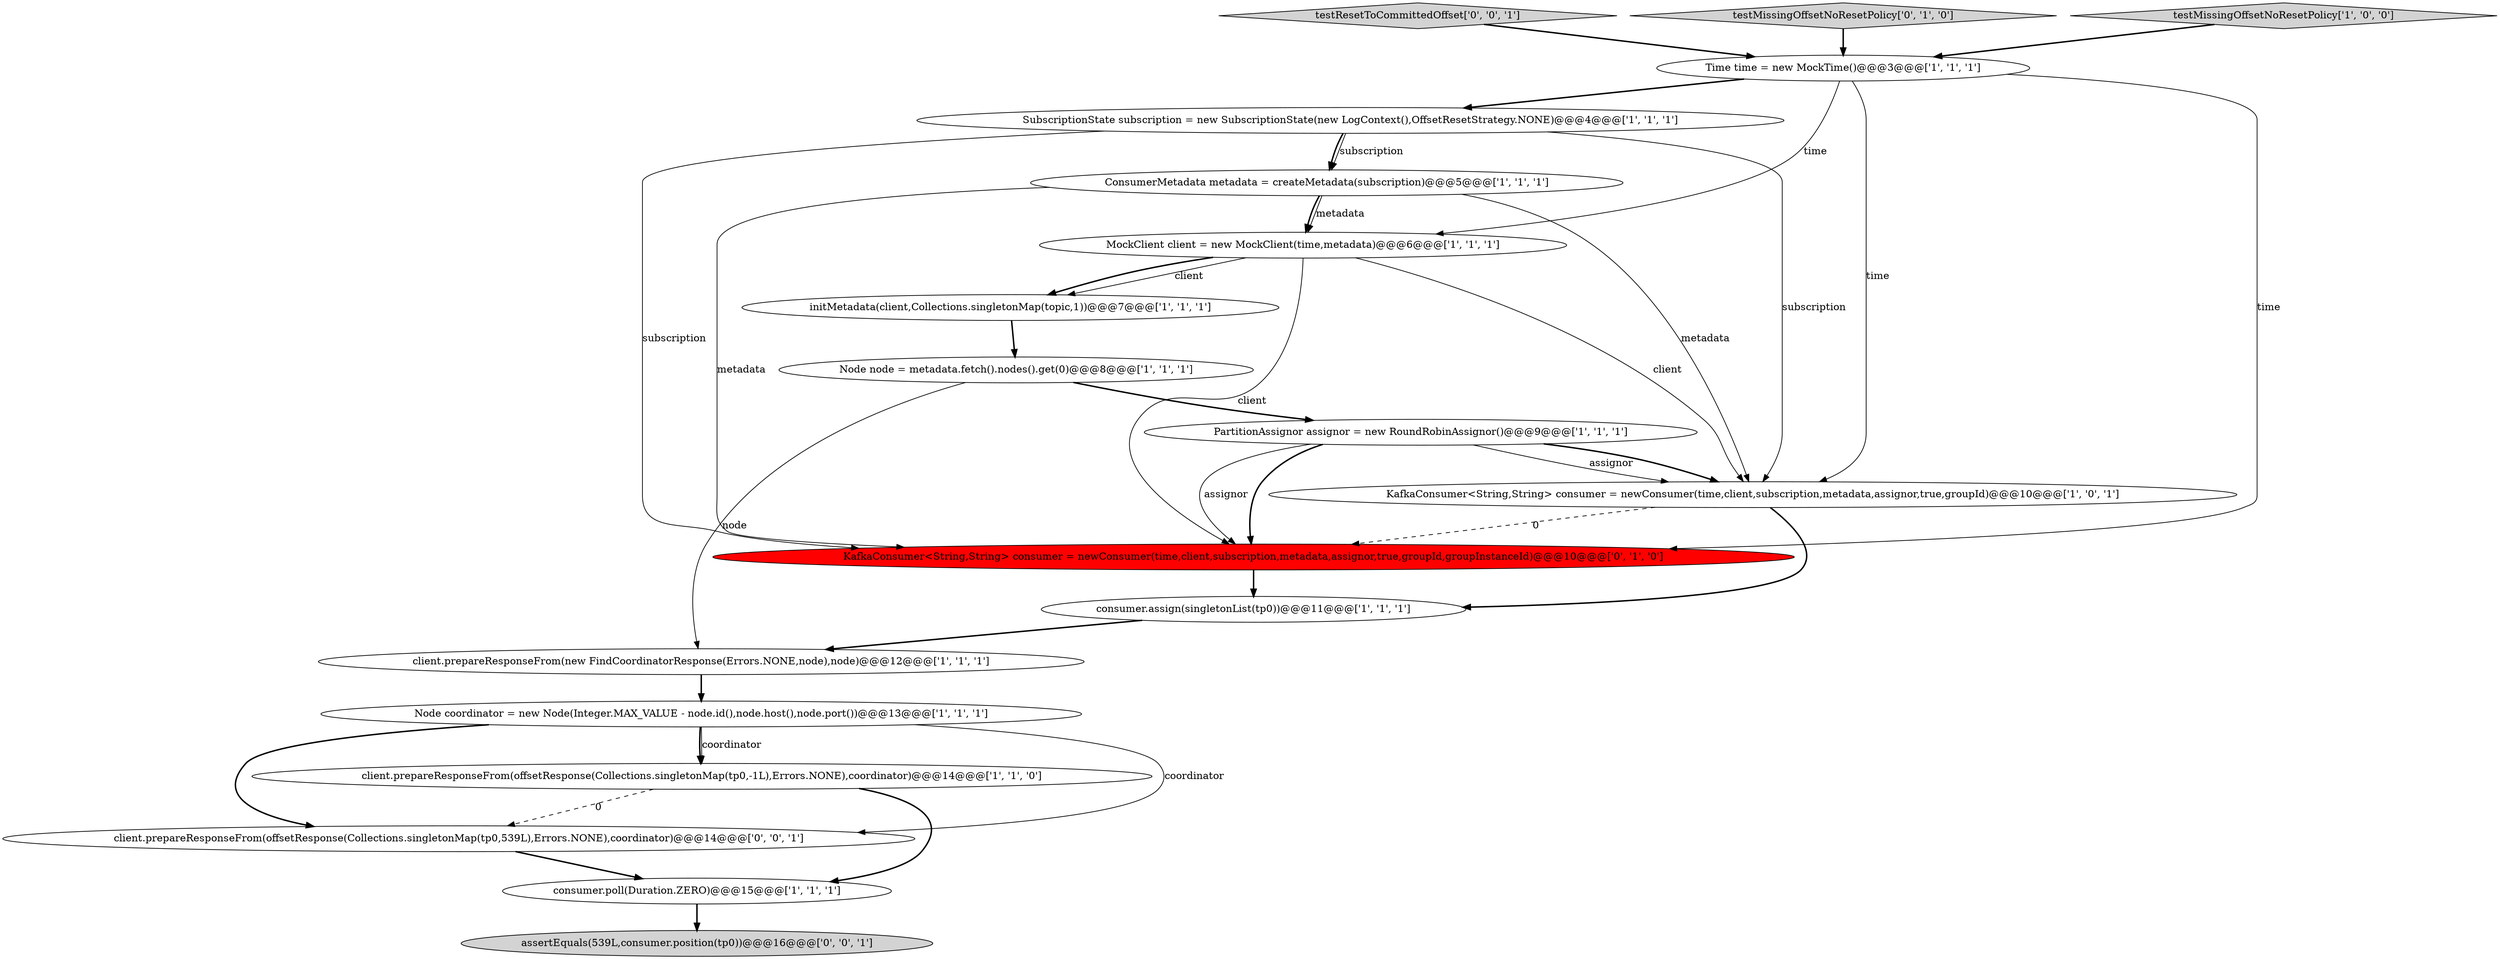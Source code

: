 digraph {
7 [style = filled, label = "SubscriptionState subscription = new SubscriptionState(new LogContext(),OffsetResetStrategy.NONE)@@@4@@@['1', '1', '1']", fillcolor = white, shape = ellipse image = "AAA0AAABBB1BBB"];
9 [style = filled, label = "consumer.assign(singletonList(tp0))@@@11@@@['1', '1', '1']", fillcolor = white, shape = ellipse image = "AAA0AAABBB1BBB"];
12 [style = filled, label = "initMetadata(client,Collections.singletonMap(topic,1))@@@7@@@['1', '1', '1']", fillcolor = white, shape = ellipse image = "AAA0AAABBB1BBB"];
18 [style = filled, label = "client.prepareResponseFrom(offsetResponse(Collections.singletonMap(tp0,539L),Errors.NONE),coordinator)@@@14@@@['0', '0', '1']", fillcolor = white, shape = ellipse image = "AAA0AAABBB3BBB"];
4 [style = filled, label = "Time time = new MockTime()@@@3@@@['1', '1', '1']", fillcolor = white, shape = ellipse image = "AAA0AAABBB1BBB"];
8 [style = filled, label = "MockClient client = new MockClient(time,metadata)@@@6@@@['1', '1', '1']", fillcolor = white, shape = ellipse image = "AAA0AAABBB1BBB"];
0 [style = filled, label = "KafkaConsumer<String,String> consumer = newConsumer(time,client,subscription,metadata,assignor,true,groupId)@@@10@@@['1', '0', '1']", fillcolor = white, shape = ellipse image = "AAA0AAABBB1BBB"];
17 [style = filled, label = "assertEquals(539L,consumer.position(tp0))@@@16@@@['0', '0', '1']", fillcolor = lightgray, shape = ellipse image = "AAA0AAABBB3BBB"];
16 [style = filled, label = "testResetToCommittedOffset['0', '0', '1']", fillcolor = lightgray, shape = diamond image = "AAA0AAABBB3BBB"];
5 [style = filled, label = "PartitionAssignor assignor = new RoundRobinAssignor()@@@9@@@['1', '1', '1']", fillcolor = white, shape = ellipse image = "AAA0AAABBB1BBB"];
3 [style = filled, label = "ConsumerMetadata metadata = createMetadata(subscription)@@@5@@@['1', '1', '1']", fillcolor = white, shape = ellipse image = "AAA0AAABBB1BBB"];
6 [style = filled, label = "consumer.poll(Duration.ZERO)@@@15@@@['1', '1', '1']", fillcolor = white, shape = ellipse image = "AAA0AAABBB1BBB"];
14 [style = filled, label = "KafkaConsumer<String,String> consumer = newConsumer(time,client,subscription,metadata,assignor,true,groupId,groupInstanceId)@@@10@@@['0', '1', '0']", fillcolor = red, shape = ellipse image = "AAA1AAABBB2BBB"];
15 [style = filled, label = "testMissingOffsetNoResetPolicy['0', '1', '0']", fillcolor = lightgray, shape = diamond image = "AAA0AAABBB2BBB"];
10 [style = filled, label = "client.prepareResponseFrom(new FindCoordinatorResponse(Errors.NONE,node),node)@@@12@@@['1', '1', '1']", fillcolor = white, shape = ellipse image = "AAA0AAABBB1BBB"];
13 [style = filled, label = "testMissingOffsetNoResetPolicy['1', '0', '0']", fillcolor = lightgray, shape = diamond image = "AAA0AAABBB1BBB"];
11 [style = filled, label = "Node node = metadata.fetch().nodes().get(0)@@@8@@@['1', '1', '1']", fillcolor = white, shape = ellipse image = "AAA0AAABBB1BBB"];
1 [style = filled, label = "Node coordinator = new Node(Integer.MAX_VALUE - node.id(),node.host(),node.port())@@@13@@@['1', '1', '1']", fillcolor = white, shape = ellipse image = "AAA0AAABBB1BBB"];
2 [style = filled, label = "client.prepareResponseFrom(offsetResponse(Collections.singletonMap(tp0,-1L),Errors.NONE),coordinator)@@@14@@@['1', '1', '0']", fillcolor = white, shape = ellipse image = "AAA0AAABBB1BBB"];
6->17 [style = bold, label=""];
0->9 [style = bold, label=""];
1->18 [style = solid, label="coordinator"];
4->14 [style = solid, label="time"];
2->6 [style = bold, label=""];
7->14 [style = solid, label="subscription"];
12->11 [style = bold, label=""];
3->14 [style = solid, label="metadata"];
1->18 [style = bold, label=""];
8->12 [style = solid, label="client"];
8->14 [style = solid, label="client"];
9->10 [style = bold, label=""];
5->14 [style = bold, label=""];
1->2 [style = solid, label="coordinator"];
5->14 [style = solid, label="assignor"];
7->3 [style = bold, label=""];
4->7 [style = bold, label=""];
5->0 [style = solid, label="assignor"];
3->0 [style = solid, label="metadata"];
0->14 [style = dashed, label="0"];
11->5 [style = bold, label=""];
5->0 [style = bold, label=""];
18->6 [style = bold, label=""];
3->8 [style = solid, label="metadata"];
3->8 [style = bold, label=""];
11->10 [style = solid, label="node"];
15->4 [style = bold, label=""];
4->0 [style = solid, label="time"];
7->3 [style = solid, label="subscription"];
7->0 [style = solid, label="subscription"];
2->18 [style = dashed, label="0"];
14->9 [style = bold, label=""];
1->2 [style = bold, label=""];
4->8 [style = solid, label="time"];
16->4 [style = bold, label=""];
8->0 [style = solid, label="client"];
10->1 [style = bold, label=""];
8->12 [style = bold, label=""];
13->4 [style = bold, label=""];
}
